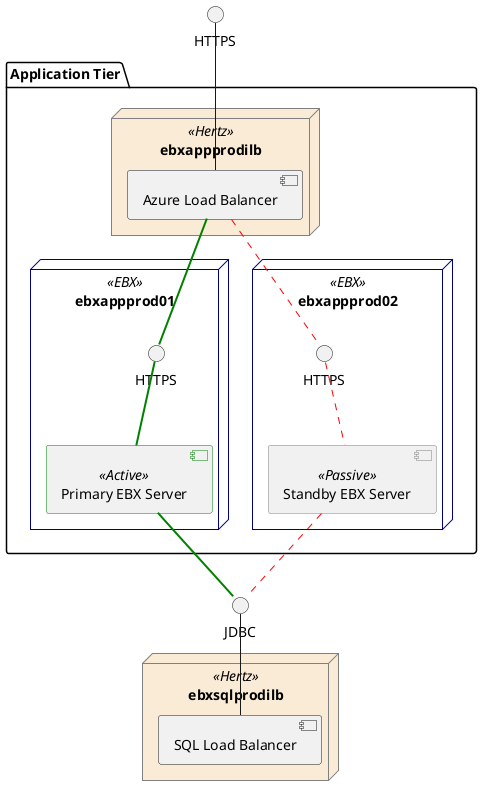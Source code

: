 @startuml
'skinparam handwritten true
'skinparam defaultFontName Segoe Print
scale max 845 height

skinparam node {
  borderColor grey
}
skinparam component {
  borderColor<<active>> green
  borderColor<<passive>> grey
}
skinparam node {
  backgroundColor<<hertz>> antiquewhite
  borderColor<<ebx>> navy
}

() HTTPS
package "Application Tier" {
  node "ebxappprod01" <<EBX>> {
    [Primary EBX Server] <<Active>> as ebx1
    () HTTPS as ssl1
  }
  node "ebxappprod02" <<EBX>> {
    [Standby EBX Server] <<Passive>> as ebx2
    () HTTPS as ssl2
  }
  node "ebxappprodilb" <<Hertz>> {
    [Azure Load Balancer] as ebxproxy
  }
  [ebxproxy] -u- HTTPS
  [ebxproxy] -[bold,#green]- ssl1
  [ebxproxy] .[#red]. ssl2

  ssl1 -[bold,#green]- [ebx1]
  ssl2 .[#red]. [ebx2]
}

node "ebxsqlprodilb" <<Hertz>> {
  [SQL Load Balancer] as sqllb
}

[ebx1] -[bold,#green]- JDBC
[ebx2] .[#red]. JDBC
[sqllb] -u- JDBC

@enduml
